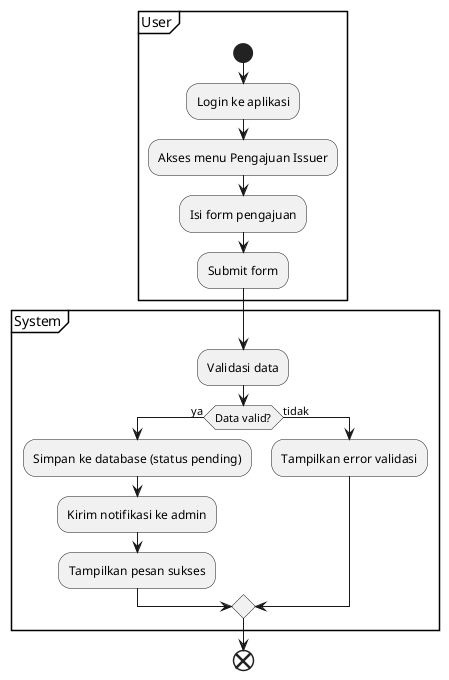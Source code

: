 @startuml
partition User {
  start
  :Login ke aplikasi;
  :Akses menu Pengajuan Issuer;
  :Isi form pengajuan;
  :Submit form;
}
partition System {
  :Validasi data;
  if (Data valid?) then (ya)
    :Simpan ke database (status pending);
    :Kirim notifikasi ke admin;
    :Tampilkan pesan sukses;
  else (tidak)
    :Tampilkan error validasi;
  endif
}
end
@enduml 